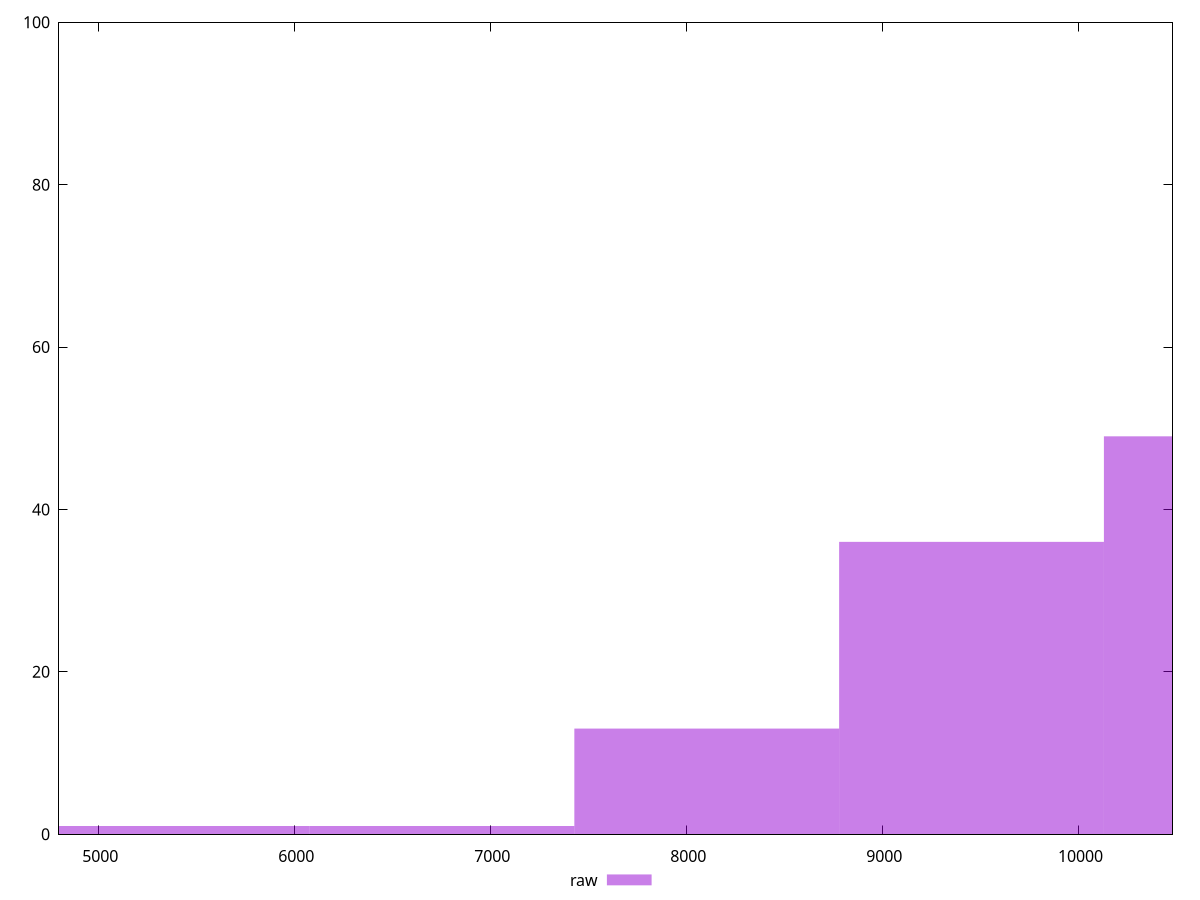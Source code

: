 reset

$raw <<EOF
10805.482157964323 49
5402.7410789821615 1
9454.796888218783 36
8104.111618473242 13
6753.426348727702 1
EOF

set key outside below
set boxwidth 1350.6852697455404
set xrange [4800:10480]
set yrange [0:100]
set trange [0:100]
set style fill transparent solid 0.5 noborder
set terminal svg size 640, 490 enhanced background rgb 'white'
set output "reprap/uses-text-compression/samples/pages+cached+noexternal+nomedia+nocss/raw/histogram.svg"

plot $raw title "raw" with boxes

reset

